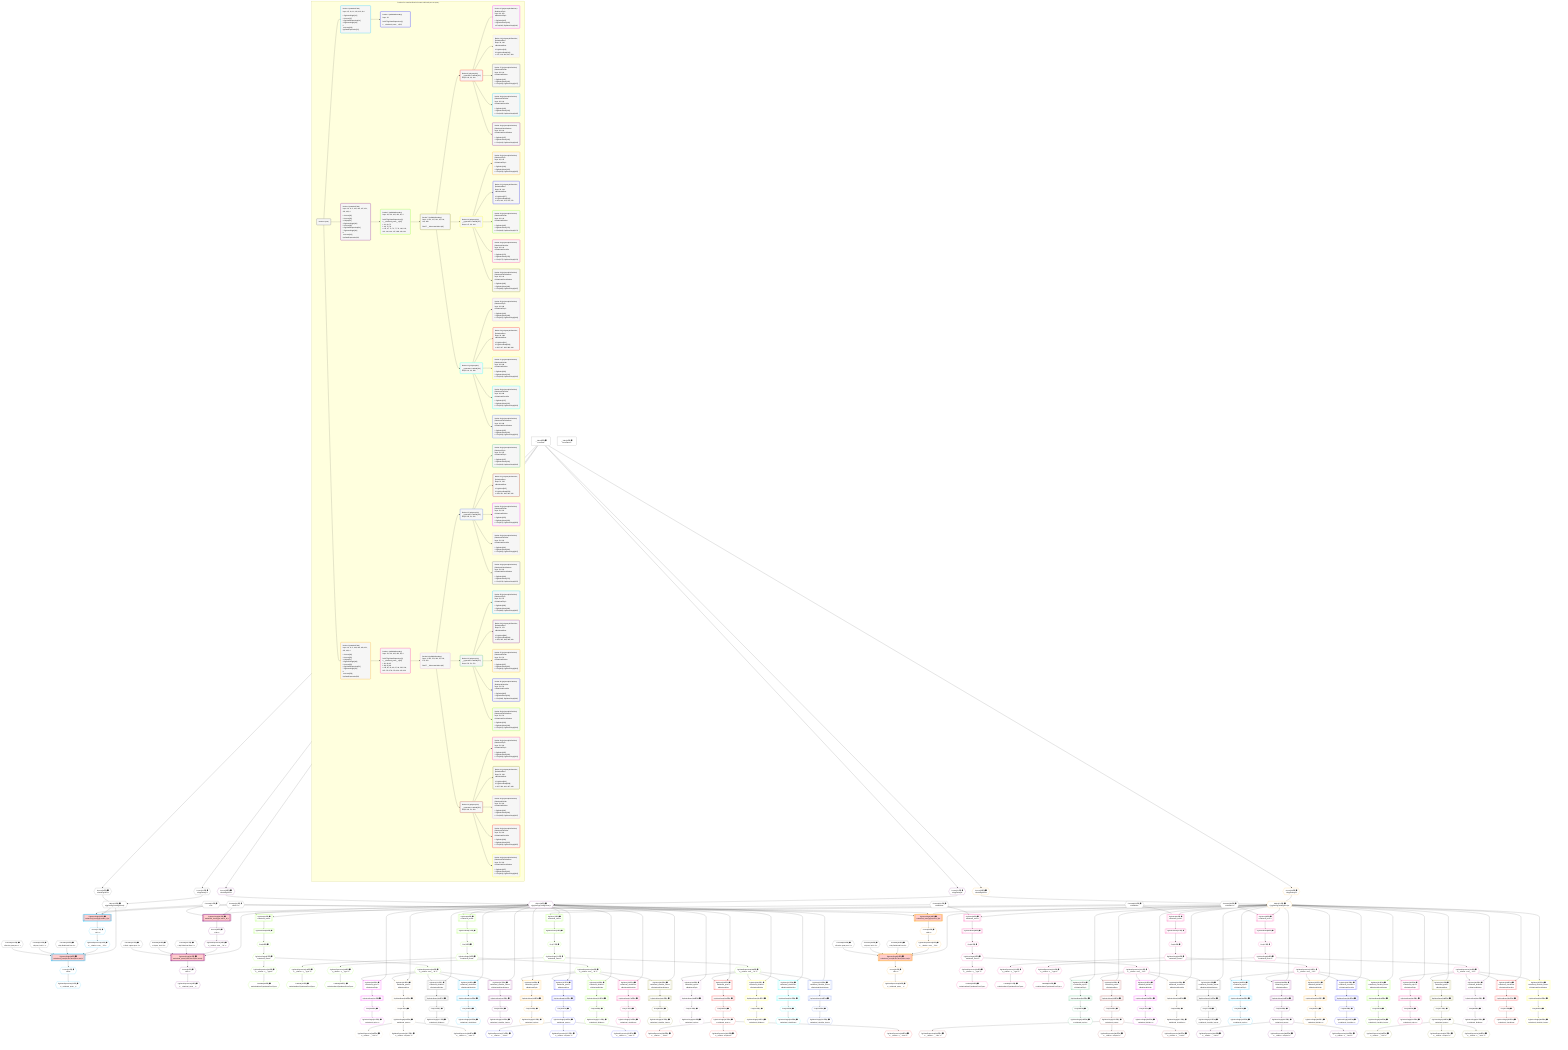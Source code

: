 %%{init: {'themeVariables': { 'fontSize': '12px'}}}%%
graph TD
    classDef path fill:#eee,stroke:#000,color:#000
    classDef plan fill:#fff,stroke-width:1px,color:#000
    classDef itemplan fill:#fff,stroke-width:2px,color:#000
    classDef unbatchedplan fill:#dff,stroke-width:1px,color:#000
    classDef sideeffectplan fill:#fcc,stroke-width:2px,color:#000
    classDef bucket fill:#f6f6f6,color:#000,stroke-width:2px,text-align:left

    subgraph "Buckets for mutations/basics/create-relational-post-no-query"
    Bucket0("Bucket 0 (root)"):::bucket
    Bucket1("Bucket 1 (mutationField)<br />Deps: 15, 10, 11, 412, 413, 414<br /><br />1: PgInsertSingle[12]<br />2: Access[17]<br />3: PgClassExpression[16]<br />4: PgInsertSingle[18]<br />5: <br />ᐳ: Access[23], PgClassExpression[22]"):::bucket
    Bucket2("Bucket 2 (mutationField)<br />Deps: 10, 11, 2, 415, 416, 417, 421, 422, 423, 4<br /><br />1: Access[31]<br />2: Access[32]<br />3: Object[33]<br />4: PgInsertSingle[30]<br />5: Access[35]<br />6: PgClassExpression[34]<br />7: PgInsertSingle[36]<br />8: <br />ᐳ: Access[41], PgClassExpression[40]"):::bucket
    Bucket3("Bucket 3 (mutationField)<br />Deps: 10, 11, 2, 418, 419, 420, 421, 422, 423, 4<br /><br />1: Access[49]<br />2: Access[50]<br />3: Object[51]<br />4: PgInsertSingle[48]<br />5: Access[53]<br />6: PgClassExpression[52]<br />7: PgInsertSingle[54]<br />8: <br />ᐳ: Access[59], PgClassExpression[58]"):::bucket
    Bucket4("Bucket 4 (nullableBoundary)<br />Deps: 22<br /><br />ROOT PgClassExpression{1}ᐸ__relational_posts__ᐳ[22]"):::bucket
    Bucket5("Bucket 5 (nullableBoundary)<br />Deps: 33, 421, 422, 423, 40, 4<br /><br />ROOT PgClassExpression{2}ᐸ__relational_posts__ᐳ[40]<br />1: 61, 69, 75<br />2: 66, 72, 78<br />ᐳ: 65, 67, 71, 73, 77, 79, 100, 102, 103, 144, 146, 147, 188, 190, 191"):::bucket
    Bucket6("Bucket 6 (nullableBoundary)<br />Deps: 51, 421, 422, 423, 58, 4<br /><br />ROOT PgClassExpression{3}ᐸ__relational_posts__ᐳ[58]<br />1: 81, 89, 95<br />2: 86, 92, 98<br />ᐳ: 85, 87, 91, 93, 97, 99, 232, 234, 235, 276, 278, 279, 320, 322, 323"):::bucket
    Bucket7("Bucket 7 (nullableBoundary)<br />Deps: 4, 103, 147, 191, 33, 100, 144, 188<br /><br />ROOT __ValueᐸrootValueᐳ[4]"):::bucket
    Bucket8("Bucket 8 (nullableBoundary)<br />Deps: 4, 235, 279, 323, 51, 232, 276, 320<br /><br />ROOT __ValueᐸrootValueᐳ[4]"):::bucket
    Bucket9("Bucket 9 (polymorphic)<br />__typename: Lambda[103]<br />Deps: 103, 33, 100"):::bucket
    Bucket10("Bucket 10 (polymorphic)<br />__typename: Lambda[147]<br />Deps: 147, 33, 144"):::bucket
    Bucket11("Bucket 11 (polymorphic)<br />__typename: Lambda[191]<br />Deps: 191, 33, 188"):::bucket
    Bucket12("Bucket 12 (polymorphic)<br />__typename: Lambda[235]<br />Deps: 235, 51, 232"):::bucket
    Bucket13("Bucket 13 (polymorphic)<br />__typename: Lambda[279]<br />Deps: 279, 51, 276"):::bucket
    Bucket14("Bucket 14 (polymorphic)<br />__typename: Lambda[323]<br />Deps: 323, 51, 320"):::bucket
    Bucket15("Bucket 15 (polymorphicPartition)<br />|RelationalTopic<br />Deps: 33, 100<br />ᐳRelationalTopic<br /><br />1: PgSelect[105]<br />2: PgSelectRows[110]<br />ᐳ: First[109], PgSelectSingle[111]"):::bucket
    Bucket16("Bucket 16 (polymorphicPartition)<br />|RelationalPost<br />Deps: 33, 100<br />ᐳRelationalPost<br /><br />1: PgSelect[113]<br />2: PgSelectRows[118]<br />ᐳ: 117, 119, 366, 367, 368"):::bucket
    Bucket17("Bucket 17 (polymorphicPartition)<br />|RelationalDivider<br />Deps: 33, 100<br />ᐳRelationalDivider<br /><br />1: PgSelect[121]<br />2: PgSelectRows[126]<br />ᐳ: First[125], PgSelectSingle[127]"):::bucket
    Bucket18("Bucket 18 (polymorphicPartition)<br />|RelationalChecklist<br />Deps: 33, 100<br />ᐳRelationalChecklist<br /><br />1: PgSelect[129]<br />2: PgSelectRows[134]<br />ᐳ: First[133], PgSelectSingle[135]"):::bucket
    Bucket19("Bucket 19 (polymorphicPartition)<br />|RelationalChecklistItem<br />Deps: 33, 100<br />ᐳRelationalChecklistItem<br /><br />1: PgSelect[137]<br />2: PgSelectRows[142]<br />ᐳ: First[141], PgSelectSingle[143]"):::bucket
    Bucket20("Bucket 20 (polymorphicPartition)<br />|RelationalTopic<br />Deps: 33, 144<br />ᐳRelationalTopic<br /><br />1: PgSelect[149]<br />2: PgSelectRows[154]<br />ᐳ: First[153], PgSelectSingle[155]"):::bucket
    Bucket21("Bucket 21 (polymorphicPartition)<br />|RelationalPost<br />Deps: 33, 144<br />ᐳRelationalPost<br /><br />1: PgSelect[157]<br />2: PgSelectRows[162]<br />ᐳ: 161, 163, 374, 375, 376"):::bucket
    Bucket22("Bucket 22 (polymorphicPartition)<br />|RelationalDivider<br />Deps: 33, 144<br />ᐳRelationalDivider<br /><br />1: PgSelect[165]<br />2: PgSelectRows[170]<br />ᐳ: First[169], PgSelectSingle[171]"):::bucket
    Bucket23("Bucket 23 (polymorphicPartition)<br />|RelationalChecklist<br />Deps: 33, 144<br />ᐳRelationalChecklist<br /><br />1: PgSelect[173]<br />2: PgSelectRows[178]<br />ᐳ: First[177], PgSelectSingle[179]"):::bucket
    Bucket24("Bucket 24 (polymorphicPartition)<br />|RelationalChecklistItem<br />Deps: 33, 144<br />ᐳRelationalChecklistItem<br /><br />1: PgSelect[181]<br />2: PgSelectRows[186]<br />ᐳ: First[185], PgSelectSingle[187]"):::bucket
    Bucket25("Bucket 25 (polymorphicPartition)<br />|RelationalTopic<br />Deps: 33, 188<br />ᐳRelationalTopic<br /><br />1: PgSelect[193]<br />2: PgSelectRows[198]<br />ᐳ: First[197], PgSelectSingle[199]"):::bucket
    Bucket26("Bucket 26 (polymorphicPartition)<br />|RelationalPost<br />Deps: 33, 188<br />ᐳRelationalPost<br /><br />1: PgSelect[201]<br />2: PgSelectRows[206]<br />ᐳ: 205, 207, 382, 383, 384"):::bucket
    Bucket27("Bucket 27 (polymorphicPartition)<br />|RelationalDivider<br />Deps: 33, 188<br />ᐳRelationalDivider<br /><br />1: PgSelect[209]<br />2: PgSelectRows[214]<br />ᐳ: First[213], PgSelectSingle[215]"):::bucket
    Bucket28("Bucket 28 (polymorphicPartition)<br />|RelationalChecklist<br />Deps: 33, 188<br />ᐳRelationalChecklist<br /><br />1: PgSelect[217]<br />2: PgSelectRows[222]<br />ᐳ: First[221], PgSelectSingle[223]"):::bucket
    Bucket29("Bucket 29 (polymorphicPartition)<br />|RelationalChecklistItem<br />Deps: 33, 188<br />ᐳRelationalChecklistItem<br /><br />1: PgSelect[225]<br />2: PgSelectRows[230]<br />ᐳ: First[229], PgSelectSingle[231]"):::bucket
    Bucket30("Bucket 30 (polymorphicPartition)<br />|RelationalTopic<br />Deps: 51, 232<br />ᐳRelationalTopic<br /><br />1: PgSelect[237]<br />2: PgSelectRows[242]<br />ᐳ: First[241], PgSelectSingle[243]"):::bucket
    Bucket31("Bucket 31 (polymorphicPartition)<br />|RelationalPost<br />Deps: 51, 232<br />ᐳRelationalPost<br /><br />1: PgSelect[245]<br />2: PgSelectRows[250]<br />ᐳ: 249, 251, 390, 391, 392"):::bucket
    Bucket32("Bucket 32 (polymorphicPartition)<br />|RelationalDivider<br />Deps: 51, 232<br />ᐳRelationalDivider<br /><br />1: PgSelect[253]<br />2: PgSelectRows[258]<br />ᐳ: First[257], PgSelectSingle[259]"):::bucket
    Bucket33("Bucket 33 (polymorphicPartition)<br />|RelationalChecklist<br />Deps: 51, 232<br />ᐳRelationalChecklist<br /><br />1: PgSelect[261]<br />2: PgSelectRows[266]<br />ᐳ: First[265], PgSelectSingle[267]"):::bucket
    Bucket34("Bucket 34 (polymorphicPartition)<br />|RelationalChecklistItem<br />Deps: 51, 232<br />ᐳRelationalChecklistItem<br /><br />1: PgSelect[269]<br />2: PgSelectRows[274]<br />ᐳ: First[273], PgSelectSingle[275]"):::bucket
    Bucket35("Bucket 35 (polymorphicPartition)<br />|RelationalTopic<br />Deps: 51, 276<br />ᐳRelationalTopic<br /><br />1: PgSelect[281]<br />2: PgSelectRows[286]<br />ᐳ: First[285], PgSelectSingle[287]"):::bucket
    Bucket36("Bucket 36 (polymorphicPartition)<br />|RelationalPost<br />Deps: 51, 276<br />ᐳRelationalPost<br /><br />1: PgSelect[289]<br />2: PgSelectRows[294]<br />ᐳ: 293, 295, 398, 399, 400"):::bucket
    Bucket37("Bucket 37 (polymorphicPartition)<br />|RelationalDivider<br />Deps: 51, 276<br />ᐳRelationalDivider<br /><br />1: PgSelect[297]<br />2: PgSelectRows[302]<br />ᐳ: First[301], PgSelectSingle[303]"):::bucket
    Bucket38("Bucket 38 (polymorphicPartition)<br />|RelationalChecklist<br />Deps: 51, 276<br />ᐳRelationalChecklist<br /><br />1: PgSelect[305]<br />2: PgSelectRows[310]<br />ᐳ: First[309], PgSelectSingle[311]"):::bucket
    Bucket39("Bucket 39 (polymorphicPartition)<br />|RelationalChecklistItem<br />Deps: 51, 276<br />ᐳRelationalChecklistItem<br /><br />1: PgSelect[313]<br />2: PgSelectRows[318]<br />ᐳ: First[317], PgSelectSingle[319]"):::bucket
    Bucket40("Bucket 40 (polymorphicPartition)<br />|RelationalTopic<br />Deps: 51, 320<br />ᐳRelationalTopic<br /><br />1: PgSelect[325]<br />2: PgSelectRows[330]<br />ᐳ: First[329], PgSelectSingle[331]"):::bucket
    Bucket41("Bucket 41 (polymorphicPartition)<br />|RelationalPost<br />Deps: 51, 320<br />ᐳRelationalPost<br /><br />1: PgSelect[333]<br />2: PgSelectRows[338]<br />ᐳ: 337, 339, 406, 407, 408"):::bucket
    Bucket42("Bucket 42 (polymorphicPartition)<br />|RelationalDivider<br />Deps: 51, 320<br />ᐳRelationalDivider<br /><br />1: PgSelect[341]<br />2: PgSelectRows[346]<br />ᐳ: First[345], PgSelectSingle[347]"):::bucket
    Bucket43("Bucket 43 (polymorphicPartition)<br />|RelationalChecklist<br />Deps: 51, 320<br />ᐳRelationalChecklist<br /><br />1: PgSelect[349]<br />2: PgSelectRows[354]<br />ᐳ: First[353], PgSelectSingle[355]"):::bucket
    Bucket44("Bucket 44 (polymorphicPartition)<br />|RelationalChecklistItem<br />Deps: 51, 320<br />ᐳRelationalChecklistItem<br /><br />1: PgSelect[357]<br />2: PgSelectRows[362]<br />ᐳ: First[361], PgSelectSingle[363]"):::bucket
    end
    Bucket0 --> Bucket1 & Bucket2 & Bucket3
    Bucket1 --> Bucket4
    Bucket2 --> Bucket5
    Bucket3 --> Bucket6
    Bucket5 --> Bucket7
    Bucket6 --> Bucket8
    Bucket7 --> Bucket9 & Bucket10 & Bucket11
    Bucket8 --> Bucket12 & Bucket13 & Bucket14
    Bucket9 --> Bucket15 & Bucket16 & Bucket17 & Bucket18 & Bucket19
    Bucket10 --> Bucket20 & Bucket21 & Bucket22 & Bucket23 & Bucket24
    Bucket11 --> Bucket25 & Bucket26 & Bucket27 & Bucket28 & Bucket29
    Bucket12 --> Bucket30 & Bucket31 & Bucket32 & Bucket33 & Bucket34
    Bucket13 --> Bucket35 & Bucket36 & Bucket37 & Bucket38 & Bucket39
    Bucket14 --> Bucket40 & Bucket41 & Bucket42 & Bucket43 & Bucket44

    %% plan dependencies
    Object15{{"Object[15∈0] ➊<br />ᐸ{pgSettings,withPgClient}ᐳ"}}:::plan
    Access13{{"Access[13∈0] ➊<br />ᐸ2.pgSettingsᐳ"}}:::plan
    Access14{{"Access[14∈0] ➊<br />ᐸ2.withPgClientᐳ"}}:::plan
    Access13 & Access14 --> Object15
    __Value2["__Value[2∈0] ➊<br />ᐸcontextᐳ"]:::plan
    __Value2 --> Access13
    __Value2 --> Access14
    __Value4["__Value[4∈0] ➊<br />ᐸrootValueᐳ"]:::plan
    Constant10{{"Constant[10∈0] ➊<br />ᐸ'POST'ᐳ"}}:::plan
    Constant11{{"Constant[11∈0] ➊<br />ᐸ2ᐳ"}}:::plan
    Constant412{{"Constant[412∈0] ➊<br />ᐸ'My Relational Post 1'ᐳ"}}:::plan
    Constant413{{"Constant[413∈0] ➊<br />ᐸ'A post, innit? 1'ᐳ"}}:::plan
    Constant414{{"Constant[414∈0] ➊<br />ᐸ'Such a great post. 1'ᐳ"}}:::plan
    Constant415{{"Constant[415∈0] ➊<br />ᐸ'My Relational Post 2'ᐳ"}}:::plan
    Constant416{{"Constant[416∈0] ➊<br />ᐸ'A post, innit? 2'ᐳ"}}:::plan
    Constant417{{"Constant[417∈0] ➊<br />ᐸ'Such a great post. 2'ᐳ"}}:::plan
    Constant418{{"Constant[418∈0] ➊<br />ᐸ'My Relational Post 3'ᐳ"}}:::plan
    Constant419{{"Constant[419∈0] ➊<br />ᐸ'A post, innit? 3'ᐳ"}}:::plan
    Constant420{{"Constant[420∈0] ➊<br />ᐸ'Such a great post. 3'ᐳ"}}:::plan
    Constant421{{"Constant[421∈0] ➊<br />ᐸ1000000ᐳ"}}:::plan
    Constant422{{"Constant[422∈0] ➊<br />ᐸ1000001ᐳ"}}:::plan
    Constant423{{"Constant[423∈0] ➊<br />ᐸ1000002ᐳ"}}:::plan
    PgInsertSingle18[["PgInsertSingle[18∈1] ➊<br />ᐸrelational_posts(id,title,description,note)ᐳ"]]:::sideeffectplan
    PgClassExpression16{{"PgClassExpression[16∈1] ➊<br />ᐸ__relation...ems__.”id”ᐳ"}}:::plan
    Object15 & PgClassExpression16 & Constant412 & Constant413 & Constant414 --> PgInsertSingle18
    PgInsertSingle12[["PgInsertSingle[12∈1] ➊<br />ᐸrelational_items(type,author_id)ᐳ"]]:::sideeffectplan
    Object15 & Constant10 & Constant11 --> PgInsertSingle12
    Access17{{"Access[17∈1] ➊<br />ᐸ12.tᐳ"}}:::plan
    Access17 --> PgClassExpression16
    PgInsertSingle12 --> Access17
    PgClassExpression22{{"PgClassExpression[22∈1] ➊<br />ᐸ__relational_posts__ᐳ"}}:::plan
    Access23{{"Access[23∈1] ➊<br />ᐸ18.tᐳ"}}:::plan
    Access23 --> PgClassExpression22
    PgInsertSingle18 --> Access23
    PgInsertSingle36[["PgInsertSingle[36∈2] ➊<br />ᐸrelational_posts(id,title,description,note)ᐳ"]]:::sideeffectplan
    Object33{{"Object[33∈2] ➊<br />ᐸ{pgSettings,withPgClient}ᐳ"}}:::plan
    PgClassExpression34{{"PgClassExpression[34∈2] ➊<br />ᐸ__relation...ems__.”id”ᐳ"}}:::plan
    Object33 & PgClassExpression34 & Constant415 & Constant416 & Constant417 --> PgInsertSingle36
    PgInsertSingle30[["PgInsertSingle[30∈2] ➊<br />ᐸrelational_items(type,author_id)ᐳ"]]:::sideeffectplan
    Object33 & Constant10 & Constant11 --> PgInsertSingle30
    Access31{{"Access[31∈2] ➊<br />ᐸ2.pgSettingsᐳ"}}:::plan
    Access32{{"Access[32∈2] ➊<br />ᐸ2.withPgClientᐳ"}}:::plan
    Access31 & Access32 --> Object33
    __Value2 --> Access31
    __Value2 --> Access32
    Access35{{"Access[35∈2] ➊<br />ᐸ30.tᐳ"}}:::plan
    Access35 --> PgClassExpression34
    PgInsertSingle30 --> Access35
    PgClassExpression40{{"PgClassExpression[40∈2] ➊<br />ᐸ__relational_posts__ᐳ"}}:::plan
    Access41{{"Access[41∈2] ➊<br />ᐸ36.tᐳ"}}:::plan
    Access41 --> PgClassExpression40
    PgInsertSingle36 --> Access41
    PgSelect61[["PgSelect[61∈5] ➊<br />ᐸrelational_itemsᐳ"]]:::plan
    Object33 & Constant421 --> PgSelect61
    PgSelect69[["PgSelect[69∈5] ➊<br />ᐸrelational_itemsᐳ"]]:::plan
    Object33 & Constant422 --> PgSelect69
    PgSelect75[["PgSelect[75∈5] ➊<br />ᐸrelational_itemsᐳ"]]:::plan
    Object33 & Constant423 --> PgSelect75
    First65{{"First[65∈5] ➊"}}:::plan
    PgSelectRows66[["PgSelectRows[66∈5] ➊"]]:::plan
    PgSelectRows66 --> First65
    PgSelect61 --> PgSelectRows66
    PgSelectSingle67{{"PgSelectSingle[67∈5] ➊<br />ᐸrelational_itemsᐳ"}}:::plan
    First65 --> PgSelectSingle67
    First71{{"First[71∈5] ➊"}}:::plan
    PgSelectRows72[["PgSelectRows[72∈5] ➊"]]:::plan
    PgSelectRows72 --> First71
    PgSelect69 --> PgSelectRows72
    PgSelectSingle73{{"PgSelectSingle[73∈5] ➊<br />ᐸrelational_itemsᐳ"}}:::plan
    First71 --> PgSelectSingle73
    First77{{"First[77∈5] ➊"}}:::plan
    PgSelectRows78[["PgSelectRows[78∈5] ➊"]]:::plan
    PgSelectRows78 --> First77
    PgSelect75 --> PgSelectRows78
    PgSelectSingle79{{"PgSelectSingle[79∈5] ➊<br />ᐸrelational_itemsᐳ"}}:::plan
    First77 --> PgSelectSingle79
    PgClassExpression100{{"PgClassExpression[100∈5] ➊<br />ᐸ__relation...ems__.”id”ᐳ"}}:::plan
    PgSelectSingle67 --> PgClassExpression100
    PgClassExpression102{{"PgClassExpression[102∈5] ➊<br />ᐸ__relation...s__.”type”ᐳ"}}:::plan
    PgSelectSingle67 --> PgClassExpression102
    Lambda103{{"Lambda[103∈5] ➊<br />ᐸrelationalItemTypeNameFromTypeᐳ"}}:::plan
    PgClassExpression102 --> Lambda103
    PgClassExpression144{{"PgClassExpression[144∈5] ➊<br />ᐸ__relation...ems__.”id”ᐳ"}}:::plan
    PgSelectSingle73 --> PgClassExpression144
    PgClassExpression146{{"PgClassExpression[146∈5] ➊<br />ᐸ__relation...s__.”type”ᐳ"}}:::plan
    PgSelectSingle73 --> PgClassExpression146
    Lambda147{{"Lambda[147∈5] ➊<br />ᐸrelationalItemTypeNameFromTypeᐳ"}}:::plan
    PgClassExpression146 --> Lambda147
    PgClassExpression188{{"PgClassExpression[188∈5] ➊<br />ᐸ__relation...ems__.”id”ᐳ"}}:::plan
    PgSelectSingle79 --> PgClassExpression188
    PgClassExpression190{{"PgClassExpression[190∈5] ➊<br />ᐸ__relation...s__.”type”ᐳ"}}:::plan
    PgSelectSingle79 --> PgClassExpression190
    Lambda191{{"Lambda[191∈5] ➊<br />ᐸrelationalItemTypeNameFromTypeᐳ"}}:::plan
    PgClassExpression190 --> Lambda191
    PgSelect105[["PgSelect[105∈15] ➊<br />ᐸrelational_topicsᐳ<br />ᐳRelationalTopic"]]:::plan
    Object33 & PgClassExpression100 --> PgSelect105
    First109{{"First[109∈15] ➊^"}}:::plan
    PgSelectRows110[["PgSelectRows[110∈15] ➊^"]]:::plan
    PgSelectRows110 --> First109
    PgSelect105 --> PgSelectRows110
    PgSelectSingle111{{"PgSelectSingle[111∈15] ➊^<br />ᐸrelational_topicsᐳ"}}:::plan
    First109 --> PgSelectSingle111
    PgSelect113[["PgSelect[113∈16] ➊<br />ᐸrelational_postsᐳ<br />ᐳRelationalPost"]]:::plan
    Object33 & PgClassExpression100 --> PgSelect113
    First117{{"First[117∈16] ➊^"}}:::plan
    PgSelectRows118[["PgSelectRows[118∈16] ➊^"]]:::plan
    PgSelectRows118 --> First117
    PgSelect113 --> PgSelectRows118
    PgSelectSingle119{{"PgSelectSingle[119∈16] ➊^<br />ᐸrelational_postsᐳ"}}:::plan
    First117 --> PgSelectSingle119
    PgClassExpression366{{"PgClassExpression[366∈16] ➊^<br />ᐸ__relation...__.”title”ᐳ"}}:::plan
    PgSelectSingle119 --> PgClassExpression366
    PgClassExpression367{{"PgClassExpression[367∈16] ➊^<br />ᐸ__relation...scription”ᐳ"}}:::plan
    PgSelectSingle119 --> PgClassExpression367
    PgClassExpression368{{"PgClassExpression[368∈16] ➊^<br />ᐸ__relation...s__.”note”ᐳ"}}:::plan
    PgSelectSingle119 --> PgClassExpression368
    PgSelect121[["PgSelect[121∈17] ➊<br />ᐸrelational_dividersᐳ<br />ᐳRelationalDivider"]]:::plan
    Object33 & PgClassExpression100 --> PgSelect121
    First125{{"First[125∈17] ➊^"}}:::plan
    PgSelectRows126[["PgSelectRows[126∈17] ➊^"]]:::plan
    PgSelectRows126 --> First125
    PgSelect121 --> PgSelectRows126
    PgSelectSingle127{{"PgSelectSingle[127∈17] ➊^<br />ᐸrelational_dividersᐳ"}}:::plan
    First125 --> PgSelectSingle127
    PgSelect129[["PgSelect[129∈18] ➊<br />ᐸrelational_checklistsᐳ<br />ᐳRelationalChecklist"]]:::plan
    Object33 & PgClassExpression100 --> PgSelect129
    First133{{"First[133∈18] ➊^"}}:::plan
    PgSelectRows134[["PgSelectRows[134∈18] ➊^"]]:::plan
    PgSelectRows134 --> First133
    PgSelect129 --> PgSelectRows134
    PgSelectSingle135{{"PgSelectSingle[135∈18] ➊^<br />ᐸrelational_checklistsᐳ"}}:::plan
    First133 --> PgSelectSingle135
    PgSelect137[["PgSelect[137∈19] ➊<br />ᐸrelational_checklist_itemsᐳ<br />ᐳRelationalChecklistItem"]]:::plan
    Object33 & PgClassExpression100 --> PgSelect137
    First141{{"First[141∈19] ➊^"}}:::plan
    PgSelectRows142[["PgSelectRows[142∈19] ➊^"]]:::plan
    PgSelectRows142 --> First141
    PgSelect137 --> PgSelectRows142
    PgSelectSingle143{{"PgSelectSingle[143∈19] ➊^<br />ᐸrelational_checklist_itemsᐳ"}}:::plan
    First141 --> PgSelectSingle143
    PgSelect149[["PgSelect[149∈20] ➊<br />ᐸrelational_topicsᐳ<br />ᐳRelationalTopic"]]:::plan
    Object33 & PgClassExpression144 --> PgSelect149
    First153{{"First[153∈20] ➊^"}}:::plan
    PgSelectRows154[["PgSelectRows[154∈20] ➊^"]]:::plan
    PgSelectRows154 --> First153
    PgSelect149 --> PgSelectRows154
    PgSelectSingle155{{"PgSelectSingle[155∈20] ➊^<br />ᐸrelational_topicsᐳ"}}:::plan
    First153 --> PgSelectSingle155
    PgSelect157[["PgSelect[157∈21] ➊<br />ᐸrelational_postsᐳ<br />ᐳRelationalPost"]]:::plan
    Object33 & PgClassExpression144 --> PgSelect157
    First161{{"First[161∈21] ➊^"}}:::plan
    PgSelectRows162[["PgSelectRows[162∈21] ➊^"]]:::plan
    PgSelectRows162 --> First161
    PgSelect157 --> PgSelectRows162
    PgSelectSingle163{{"PgSelectSingle[163∈21] ➊^<br />ᐸrelational_postsᐳ"}}:::plan
    First161 --> PgSelectSingle163
    PgClassExpression374{{"PgClassExpression[374∈21] ➊^<br />ᐸ__relation...__.”title”ᐳ"}}:::plan
    PgSelectSingle163 --> PgClassExpression374
    PgClassExpression375{{"PgClassExpression[375∈21] ➊^<br />ᐸ__relation...scription”ᐳ"}}:::plan
    PgSelectSingle163 --> PgClassExpression375
    PgClassExpression376{{"PgClassExpression[376∈21] ➊^<br />ᐸ__relation...s__.”note”ᐳ"}}:::plan
    PgSelectSingle163 --> PgClassExpression376
    PgSelect165[["PgSelect[165∈22] ➊<br />ᐸrelational_dividersᐳ<br />ᐳRelationalDivider"]]:::plan
    Object33 & PgClassExpression144 --> PgSelect165
    First169{{"First[169∈22] ➊^"}}:::plan
    PgSelectRows170[["PgSelectRows[170∈22] ➊^"]]:::plan
    PgSelectRows170 --> First169
    PgSelect165 --> PgSelectRows170
    PgSelectSingle171{{"PgSelectSingle[171∈22] ➊^<br />ᐸrelational_dividersᐳ"}}:::plan
    First169 --> PgSelectSingle171
    PgSelect173[["PgSelect[173∈23] ➊<br />ᐸrelational_checklistsᐳ<br />ᐳRelationalChecklist"]]:::plan
    Object33 & PgClassExpression144 --> PgSelect173
    First177{{"First[177∈23] ➊^"}}:::plan
    PgSelectRows178[["PgSelectRows[178∈23] ➊^"]]:::plan
    PgSelectRows178 --> First177
    PgSelect173 --> PgSelectRows178
    PgSelectSingle179{{"PgSelectSingle[179∈23] ➊^<br />ᐸrelational_checklistsᐳ"}}:::plan
    First177 --> PgSelectSingle179
    PgSelect181[["PgSelect[181∈24] ➊<br />ᐸrelational_checklist_itemsᐳ<br />ᐳRelationalChecklistItem"]]:::plan
    Object33 & PgClassExpression144 --> PgSelect181
    First185{{"First[185∈24] ➊^"}}:::plan
    PgSelectRows186[["PgSelectRows[186∈24] ➊^"]]:::plan
    PgSelectRows186 --> First185
    PgSelect181 --> PgSelectRows186
    PgSelectSingle187{{"PgSelectSingle[187∈24] ➊^<br />ᐸrelational_checklist_itemsᐳ"}}:::plan
    First185 --> PgSelectSingle187
    PgSelect193[["PgSelect[193∈25] ➊<br />ᐸrelational_topicsᐳ<br />ᐳRelationalTopic"]]:::plan
    Object33 & PgClassExpression188 --> PgSelect193
    First197{{"First[197∈25] ➊^"}}:::plan
    PgSelectRows198[["PgSelectRows[198∈25] ➊^"]]:::plan
    PgSelectRows198 --> First197
    PgSelect193 --> PgSelectRows198
    PgSelectSingle199{{"PgSelectSingle[199∈25] ➊^<br />ᐸrelational_topicsᐳ"}}:::plan
    First197 --> PgSelectSingle199
    PgSelect201[["PgSelect[201∈26] ➊<br />ᐸrelational_postsᐳ<br />ᐳRelationalPost"]]:::plan
    Object33 & PgClassExpression188 --> PgSelect201
    First205{{"First[205∈26] ➊^"}}:::plan
    PgSelectRows206[["PgSelectRows[206∈26] ➊^"]]:::plan
    PgSelectRows206 --> First205
    PgSelect201 --> PgSelectRows206
    PgSelectSingle207{{"PgSelectSingle[207∈26] ➊^<br />ᐸrelational_postsᐳ"}}:::plan
    First205 --> PgSelectSingle207
    PgClassExpression382{{"PgClassExpression[382∈26] ➊^<br />ᐸ__relation...__.”title”ᐳ"}}:::plan
    PgSelectSingle207 --> PgClassExpression382
    PgClassExpression383{{"PgClassExpression[383∈26] ➊^<br />ᐸ__relation...scription”ᐳ"}}:::plan
    PgSelectSingle207 --> PgClassExpression383
    PgClassExpression384{{"PgClassExpression[384∈26] ➊^<br />ᐸ__relation...s__.”note”ᐳ"}}:::plan
    PgSelectSingle207 --> PgClassExpression384
    PgSelect209[["PgSelect[209∈27] ➊<br />ᐸrelational_dividersᐳ<br />ᐳRelationalDivider"]]:::plan
    Object33 & PgClassExpression188 --> PgSelect209
    First213{{"First[213∈27] ➊^"}}:::plan
    PgSelectRows214[["PgSelectRows[214∈27] ➊^"]]:::plan
    PgSelectRows214 --> First213
    PgSelect209 --> PgSelectRows214
    PgSelectSingle215{{"PgSelectSingle[215∈27] ➊^<br />ᐸrelational_dividersᐳ"}}:::plan
    First213 --> PgSelectSingle215
    PgSelect217[["PgSelect[217∈28] ➊<br />ᐸrelational_checklistsᐳ<br />ᐳRelationalChecklist"]]:::plan
    Object33 & PgClassExpression188 --> PgSelect217
    First221{{"First[221∈28] ➊^"}}:::plan
    PgSelectRows222[["PgSelectRows[222∈28] ➊^"]]:::plan
    PgSelectRows222 --> First221
    PgSelect217 --> PgSelectRows222
    PgSelectSingle223{{"PgSelectSingle[223∈28] ➊^<br />ᐸrelational_checklistsᐳ"}}:::plan
    First221 --> PgSelectSingle223
    PgSelect225[["PgSelect[225∈29] ➊<br />ᐸrelational_checklist_itemsᐳ<br />ᐳRelationalChecklistItem"]]:::plan
    Object33 & PgClassExpression188 --> PgSelect225
    First229{{"First[229∈29] ➊^"}}:::plan
    PgSelectRows230[["PgSelectRows[230∈29] ➊^"]]:::plan
    PgSelectRows230 --> First229
    PgSelect225 --> PgSelectRows230
    PgSelectSingle231{{"PgSelectSingle[231∈29] ➊^<br />ᐸrelational_checklist_itemsᐳ"}}:::plan
    First229 --> PgSelectSingle231
    PgInsertSingle54[["PgInsertSingle[54∈3] ➊<br />ᐸrelational_posts(id,title,description,note)ᐳ"]]:::sideeffectplan
    Object51{{"Object[51∈3] ➊<br />ᐸ{pgSettings,withPgClient}ᐳ"}}:::plan
    PgClassExpression52{{"PgClassExpression[52∈3] ➊<br />ᐸ__relation...ems__.”id”ᐳ"}}:::plan
    Object51 & PgClassExpression52 & Constant418 & Constant419 & Constant420 --> PgInsertSingle54
    PgInsertSingle48[["PgInsertSingle[48∈3] ➊<br />ᐸrelational_items(type,author_id)ᐳ"]]:::sideeffectplan
    Object51 & Constant10 & Constant11 --> PgInsertSingle48
    Access49{{"Access[49∈3] ➊<br />ᐸ2.pgSettingsᐳ"}}:::plan
    Access50{{"Access[50∈3] ➊<br />ᐸ2.withPgClientᐳ"}}:::plan
    Access49 & Access50 --> Object51
    __Value2 --> Access49
    __Value2 --> Access50
    Access53{{"Access[53∈3] ➊<br />ᐸ48.tᐳ"}}:::plan
    Access53 --> PgClassExpression52
    PgInsertSingle48 --> Access53
    PgClassExpression58{{"PgClassExpression[58∈3] ➊<br />ᐸ__relational_posts__ᐳ"}}:::plan
    Access59{{"Access[59∈3] ➊<br />ᐸ54.tᐳ"}}:::plan
    Access59 --> PgClassExpression58
    PgInsertSingle54 --> Access59
    PgSelect81[["PgSelect[81∈6] ➊<br />ᐸrelational_itemsᐳ"]]:::plan
    Object51 & Constant421 --> PgSelect81
    PgSelect89[["PgSelect[89∈6] ➊<br />ᐸrelational_itemsᐳ"]]:::plan
    Object51 & Constant422 --> PgSelect89
    PgSelect95[["PgSelect[95∈6] ➊<br />ᐸrelational_itemsᐳ"]]:::plan
    Object51 & Constant423 --> PgSelect95
    First85{{"First[85∈6] ➊"}}:::plan
    PgSelectRows86[["PgSelectRows[86∈6] ➊"]]:::plan
    PgSelectRows86 --> First85
    PgSelect81 --> PgSelectRows86
    PgSelectSingle87{{"PgSelectSingle[87∈6] ➊<br />ᐸrelational_itemsᐳ"}}:::plan
    First85 --> PgSelectSingle87
    First91{{"First[91∈6] ➊"}}:::plan
    PgSelectRows92[["PgSelectRows[92∈6] ➊"]]:::plan
    PgSelectRows92 --> First91
    PgSelect89 --> PgSelectRows92
    PgSelectSingle93{{"PgSelectSingle[93∈6] ➊<br />ᐸrelational_itemsᐳ"}}:::plan
    First91 --> PgSelectSingle93
    First97{{"First[97∈6] ➊"}}:::plan
    PgSelectRows98[["PgSelectRows[98∈6] ➊"]]:::plan
    PgSelectRows98 --> First97
    PgSelect95 --> PgSelectRows98
    PgSelectSingle99{{"PgSelectSingle[99∈6] ➊<br />ᐸrelational_itemsᐳ"}}:::plan
    First97 --> PgSelectSingle99
    PgClassExpression232{{"PgClassExpression[232∈6] ➊<br />ᐸ__relation...ems__.”id”ᐳ"}}:::plan
    PgSelectSingle87 --> PgClassExpression232
    PgClassExpression234{{"PgClassExpression[234∈6] ➊<br />ᐸ__relation...s__.”type”ᐳ"}}:::plan
    PgSelectSingle87 --> PgClassExpression234
    Lambda235{{"Lambda[235∈6] ➊<br />ᐸrelationalItemTypeNameFromTypeᐳ"}}:::plan
    PgClassExpression234 --> Lambda235
    PgClassExpression276{{"PgClassExpression[276∈6] ➊<br />ᐸ__relation...ems__.”id”ᐳ"}}:::plan
    PgSelectSingle93 --> PgClassExpression276
    PgClassExpression278{{"PgClassExpression[278∈6] ➊<br />ᐸ__relation...s__.”type”ᐳ"}}:::plan
    PgSelectSingle93 --> PgClassExpression278
    Lambda279{{"Lambda[279∈6] ➊<br />ᐸrelationalItemTypeNameFromTypeᐳ"}}:::plan
    PgClassExpression278 --> Lambda279
    PgClassExpression320{{"PgClassExpression[320∈6] ➊<br />ᐸ__relation...ems__.”id”ᐳ"}}:::plan
    PgSelectSingle99 --> PgClassExpression320
    PgClassExpression322{{"PgClassExpression[322∈6] ➊<br />ᐸ__relation...s__.”type”ᐳ"}}:::plan
    PgSelectSingle99 --> PgClassExpression322
    Lambda323{{"Lambda[323∈6] ➊<br />ᐸrelationalItemTypeNameFromTypeᐳ"}}:::plan
    PgClassExpression322 --> Lambda323
    PgSelect237[["PgSelect[237∈30] ➊<br />ᐸrelational_topicsᐳ<br />ᐳRelationalTopic"]]:::plan
    Object51 & PgClassExpression232 --> PgSelect237
    First241{{"First[241∈30] ➊^"}}:::plan
    PgSelectRows242[["PgSelectRows[242∈30] ➊^"]]:::plan
    PgSelectRows242 --> First241
    PgSelect237 --> PgSelectRows242
    PgSelectSingle243{{"PgSelectSingle[243∈30] ➊^<br />ᐸrelational_topicsᐳ"}}:::plan
    First241 --> PgSelectSingle243
    PgSelect245[["PgSelect[245∈31] ➊<br />ᐸrelational_postsᐳ<br />ᐳRelationalPost"]]:::plan
    Object51 & PgClassExpression232 --> PgSelect245
    First249{{"First[249∈31] ➊^"}}:::plan
    PgSelectRows250[["PgSelectRows[250∈31] ➊^"]]:::plan
    PgSelectRows250 --> First249
    PgSelect245 --> PgSelectRows250
    PgSelectSingle251{{"PgSelectSingle[251∈31] ➊^<br />ᐸrelational_postsᐳ"}}:::plan
    First249 --> PgSelectSingle251
    PgClassExpression390{{"PgClassExpression[390∈31] ➊^<br />ᐸ__relation...__.”title”ᐳ"}}:::plan
    PgSelectSingle251 --> PgClassExpression390
    PgClassExpression391{{"PgClassExpression[391∈31] ➊^<br />ᐸ__relation...scription”ᐳ"}}:::plan
    PgSelectSingle251 --> PgClassExpression391
    PgClassExpression392{{"PgClassExpression[392∈31] ➊^<br />ᐸ__relation...s__.”note”ᐳ"}}:::plan
    PgSelectSingle251 --> PgClassExpression392
    PgSelect253[["PgSelect[253∈32] ➊<br />ᐸrelational_dividersᐳ<br />ᐳRelationalDivider"]]:::plan
    Object51 & PgClassExpression232 --> PgSelect253
    First257{{"First[257∈32] ➊^"}}:::plan
    PgSelectRows258[["PgSelectRows[258∈32] ➊^"]]:::plan
    PgSelectRows258 --> First257
    PgSelect253 --> PgSelectRows258
    PgSelectSingle259{{"PgSelectSingle[259∈32] ➊^<br />ᐸrelational_dividersᐳ"}}:::plan
    First257 --> PgSelectSingle259
    PgSelect261[["PgSelect[261∈33] ➊<br />ᐸrelational_checklistsᐳ<br />ᐳRelationalChecklist"]]:::plan
    Object51 & PgClassExpression232 --> PgSelect261
    First265{{"First[265∈33] ➊^"}}:::plan
    PgSelectRows266[["PgSelectRows[266∈33] ➊^"]]:::plan
    PgSelectRows266 --> First265
    PgSelect261 --> PgSelectRows266
    PgSelectSingle267{{"PgSelectSingle[267∈33] ➊^<br />ᐸrelational_checklistsᐳ"}}:::plan
    First265 --> PgSelectSingle267
    PgSelect269[["PgSelect[269∈34] ➊<br />ᐸrelational_checklist_itemsᐳ<br />ᐳRelationalChecklistItem"]]:::plan
    Object51 & PgClassExpression232 --> PgSelect269
    First273{{"First[273∈34] ➊^"}}:::plan
    PgSelectRows274[["PgSelectRows[274∈34] ➊^"]]:::plan
    PgSelectRows274 --> First273
    PgSelect269 --> PgSelectRows274
    PgSelectSingle275{{"PgSelectSingle[275∈34] ➊^<br />ᐸrelational_checklist_itemsᐳ"}}:::plan
    First273 --> PgSelectSingle275
    PgSelect281[["PgSelect[281∈35] ➊<br />ᐸrelational_topicsᐳ<br />ᐳRelationalTopic"]]:::plan
    Object51 & PgClassExpression276 --> PgSelect281
    First285{{"First[285∈35] ➊^"}}:::plan
    PgSelectRows286[["PgSelectRows[286∈35] ➊^"]]:::plan
    PgSelectRows286 --> First285
    PgSelect281 --> PgSelectRows286
    PgSelectSingle287{{"PgSelectSingle[287∈35] ➊^<br />ᐸrelational_topicsᐳ"}}:::plan
    First285 --> PgSelectSingle287
    PgSelect289[["PgSelect[289∈36] ➊<br />ᐸrelational_postsᐳ<br />ᐳRelationalPost"]]:::plan
    Object51 & PgClassExpression276 --> PgSelect289
    First293{{"First[293∈36] ➊^"}}:::plan
    PgSelectRows294[["PgSelectRows[294∈36] ➊^"]]:::plan
    PgSelectRows294 --> First293
    PgSelect289 --> PgSelectRows294
    PgSelectSingle295{{"PgSelectSingle[295∈36] ➊^<br />ᐸrelational_postsᐳ"}}:::plan
    First293 --> PgSelectSingle295
    PgClassExpression398{{"PgClassExpression[398∈36] ➊^<br />ᐸ__relation...__.”title”ᐳ"}}:::plan
    PgSelectSingle295 --> PgClassExpression398
    PgClassExpression399{{"PgClassExpression[399∈36] ➊^<br />ᐸ__relation...scription”ᐳ"}}:::plan
    PgSelectSingle295 --> PgClassExpression399
    PgClassExpression400{{"PgClassExpression[400∈36] ➊^<br />ᐸ__relation...s__.”note”ᐳ"}}:::plan
    PgSelectSingle295 --> PgClassExpression400
    PgSelect297[["PgSelect[297∈37] ➊<br />ᐸrelational_dividersᐳ<br />ᐳRelationalDivider"]]:::plan
    Object51 & PgClassExpression276 --> PgSelect297
    First301{{"First[301∈37] ➊^"}}:::plan
    PgSelectRows302[["PgSelectRows[302∈37] ➊^"]]:::plan
    PgSelectRows302 --> First301
    PgSelect297 --> PgSelectRows302
    PgSelectSingle303{{"PgSelectSingle[303∈37] ➊^<br />ᐸrelational_dividersᐳ"}}:::plan
    First301 --> PgSelectSingle303
    PgSelect305[["PgSelect[305∈38] ➊<br />ᐸrelational_checklistsᐳ<br />ᐳRelationalChecklist"]]:::plan
    Object51 & PgClassExpression276 --> PgSelect305
    First309{{"First[309∈38] ➊^"}}:::plan
    PgSelectRows310[["PgSelectRows[310∈38] ➊^"]]:::plan
    PgSelectRows310 --> First309
    PgSelect305 --> PgSelectRows310
    PgSelectSingle311{{"PgSelectSingle[311∈38] ➊^<br />ᐸrelational_checklistsᐳ"}}:::plan
    First309 --> PgSelectSingle311
    PgSelect313[["PgSelect[313∈39] ➊<br />ᐸrelational_checklist_itemsᐳ<br />ᐳRelationalChecklistItem"]]:::plan
    Object51 & PgClassExpression276 --> PgSelect313
    First317{{"First[317∈39] ➊^"}}:::plan
    PgSelectRows318[["PgSelectRows[318∈39] ➊^"]]:::plan
    PgSelectRows318 --> First317
    PgSelect313 --> PgSelectRows318
    PgSelectSingle319{{"PgSelectSingle[319∈39] ➊^<br />ᐸrelational_checklist_itemsᐳ"}}:::plan
    First317 --> PgSelectSingle319
    PgSelect325[["PgSelect[325∈40] ➊<br />ᐸrelational_topicsᐳ<br />ᐳRelationalTopic"]]:::plan
    Object51 & PgClassExpression320 --> PgSelect325
    First329{{"First[329∈40] ➊^"}}:::plan
    PgSelectRows330[["PgSelectRows[330∈40] ➊^"]]:::plan
    PgSelectRows330 --> First329
    PgSelect325 --> PgSelectRows330
    PgSelectSingle331{{"PgSelectSingle[331∈40] ➊^<br />ᐸrelational_topicsᐳ"}}:::plan
    First329 --> PgSelectSingle331
    PgSelect333[["PgSelect[333∈41] ➊<br />ᐸrelational_postsᐳ<br />ᐳRelationalPost"]]:::plan
    Object51 & PgClassExpression320 --> PgSelect333
    First337{{"First[337∈41] ➊^"}}:::plan
    PgSelectRows338[["PgSelectRows[338∈41] ➊^"]]:::plan
    PgSelectRows338 --> First337
    PgSelect333 --> PgSelectRows338
    PgSelectSingle339{{"PgSelectSingle[339∈41] ➊^<br />ᐸrelational_postsᐳ"}}:::plan
    First337 --> PgSelectSingle339
    PgClassExpression406{{"PgClassExpression[406∈41] ➊^<br />ᐸ__relation...__.”title”ᐳ"}}:::plan
    PgSelectSingle339 --> PgClassExpression406
    PgClassExpression407{{"PgClassExpression[407∈41] ➊^<br />ᐸ__relation...scription”ᐳ"}}:::plan
    PgSelectSingle339 --> PgClassExpression407
    PgClassExpression408{{"PgClassExpression[408∈41] ➊^<br />ᐸ__relation...s__.”note”ᐳ"}}:::plan
    PgSelectSingle339 --> PgClassExpression408
    PgSelect341[["PgSelect[341∈42] ➊<br />ᐸrelational_dividersᐳ<br />ᐳRelationalDivider"]]:::plan
    Object51 & PgClassExpression320 --> PgSelect341
    First345{{"First[345∈42] ➊^"}}:::plan
    PgSelectRows346[["PgSelectRows[346∈42] ➊^"]]:::plan
    PgSelectRows346 --> First345
    PgSelect341 --> PgSelectRows346
    PgSelectSingle347{{"PgSelectSingle[347∈42] ➊^<br />ᐸrelational_dividersᐳ"}}:::plan
    First345 --> PgSelectSingle347
    PgSelect349[["PgSelect[349∈43] ➊<br />ᐸrelational_checklistsᐳ<br />ᐳRelationalChecklist"]]:::plan
    Object51 & PgClassExpression320 --> PgSelect349
    First353{{"First[353∈43] ➊^"}}:::plan
    PgSelectRows354[["PgSelectRows[354∈43] ➊^"]]:::plan
    PgSelectRows354 --> First353
    PgSelect349 --> PgSelectRows354
    PgSelectSingle355{{"PgSelectSingle[355∈43] ➊^<br />ᐸrelational_checklistsᐳ"}}:::plan
    First353 --> PgSelectSingle355
    PgSelect357[["PgSelect[357∈44] ➊<br />ᐸrelational_checklist_itemsᐳ<br />ᐳRelationalChecklistItem"]]:::plan
    Object51 & PgClassExpression320 --> PgSelect357
    First361{{"First[361∈44] ➊^"}}:::plan
    PgSelectRows362[["PgSelectRows[362∈44] ➊^"]]:::plan
    PgSelectRows362 --> First361
    PgSelect357 --> PgSelectRows362
    PgSelectSingle363{{"PgSelectSingle[363∈44] ➊^<br />ᐸrelational_checklist_itemsᐳ"}}:::plan
    First361 --> PgSelectSingle363

    %% define steps
    classDef bucket0 stroke:#696969
    class Bucket0,__Value2,__Value4,Constant10,Constant11,Access13,Access14,Object15,Constant412,Constant413,Constant414,Constant415,Constant416,Constant417,Constant418,Constant419,Constant420,Constant421,Constant422,Constant423 bucket0
    classDef bucket1 stroke:#00bfff
    class Bucket1,PgInsertSingle12,PgClassExpression16,Access17,PgInsertSingle18,PgClassExpression22,Access23 bucket1
    classDef bucket2 stroke:#7f007f
    class Bucket2,PgInsertSingle30,Access31,Access32,Object33,PgClassExpression34,Access35,PgInsertSingle36,PgClassExpression40,Access41 bucket2
    classDef bucket3 stroke:#ffa500
    class Bucket3,PgInsertSingle48,Access49,Access50,Object51,PgClassExpression52,Access53,PgInsertSingle54,PgClassExpression58,Access59 bucket3
    classDef bucket4 stroke:#0000ff
    class Bucket4 bucket4
    classDef bucket5 stroke:#7fff00
    class Bucket5,PgSelect61,First65,PgSelectRows66,PgSelectSingle67,PgSelect69,First71,PgSelectRows72,PgSelectSingle73,PgSelect75,First77,PgSelectRows78,PgSelectSingle79,PgClassExpression100,PgClassExpression102,Lambda103,PgClassExpression144,PgClassExpression146,Lambda147,PgClassExpression188,PgClassExpression190,Lambda191 bucket5
    classDef bucket6 stroke:#ff1493
    class Bucket6,PgSelect81,First85,PgSelectRows86,PgSelectSingle87,PgSelect89,First91,PgSelectRows92,PgSelectSingle93,PgSelect95,First97,PgSelectRows98,PgSelectSingle99,PgClassExpression232,PgClassExpression234,Lambda235,PgClassExpression276,PgClassExpression278,Lambda279,PgClassExpression320,PgClassExpression322,Lambda323 bucket6
    classDef bucket7 stroke:#808000
    class Bucket7 bucket7
    classDef bucket8 stroke:#dda0dd
    class Bucket8 bucket8
    classDef bucket9 stroke:#ff0000
    class Bucket9 bucket9
    classDef bucket10 stroke:#ffff00
    class Bucket10 bucket10
    classDef bucket11 stroke:#00ffff
    class Bucket11 bucket11
    classDef bucket12 stroke:#4169e1
    class Bucket12 bucket12
    classDef bucket13 stroke:#3cb371
    class Bucket13 bucket13
    classDef bucket14 stroke:#a52a2a
    class Bucket14 bucket14
    classDef bucket15 stroke:#ff00ff
    class Bucket15,PgSelect105,First109,PgSelectRows110,PgSelectSingle111 bucket15
    classDef bucket16 stroke:#f5deb3
    class Bucket16,PgSelect113,First117,PgSelectRows118,PgSelectSingle119,PgClassExpression366,PgClassExpression367,PgClassExpression368 bucket16
    classDef bucket17 stroke:#696969
    class Bucket17,PgSelect121,First125,PgSelectRows126,PgSelectSingle127 bucket17
    classDef bucket18 stroke:#00bfff
    class Bucket18,PgSelect129,First133,PgSelectRows134,PgSelectSingle135 bucket18
    classDef bucket19 stroke:#7f007f
    class Bucket19,PgSelect137,First141,PgSelectRows142,PgSelectSingle143 bucket19
    classDef bucket20 stroke:#ffa500
    class Bucket20,PgSelect149,First153,PgSelectRows154,PgSelectSingle155 bucket20
    classDef bucket21 stroke:#0000ff
    class Bucket21,PgSelect157,First161,PgSelectRows162,PgSelectSingle163,PgClassExpression374,PgClassExpression375,PgClassExpression376 bucket21
    classDef bucket22 stroke:#7fff00
    class Bucket22,PgSelect165,First169,PgSelectRows170,PgSelectSingle171 bucket22
    classDef bucket23 stroke:#ff1493
    class Bucket23,PgSelect173,First177,PgSelectRows178,PgSelectSingle179 bucket23
    classDef bucket24 stroke:#808000
    class Bucket24,PgSelect181,First185,PgSelectRows186,PgSelectSingle187 bucket24
    classDef bucket25 stroke:#dda0dd
    class Bucket25,PgSelect193,First197,PgSelectRows198,PgSelectSingle199 bucket25
    classDef bucket26 stroke:#ff0000
    class Bucket26,PgSelect201,First205,PgSelectRows206,PgSelectSingle207,PgClassExpression382,PgClassExpression383,PgClassExpression384 bucket26
    classDef bucket27 stroke:#ffff00
    class Bucket27,PgSelect209,First213,PgSelectRows214,PgSelectSingle215 bucket27
    classDef bucket28 stroke:#00ffff
    class Bucket28,PgSelect217,First221,PgSelectRows222,PgSelectSingle223 bucket28
    classDef bucket29 stroke:#4169e1
    class Bucket29,PgSelect225,First229,PgSelectRows230,PgSelectSingle231 bucket29
    classDef bucket30 stroke:#3cb371
    class Bucket30,PgSelect237,First241,PgSelectRows242,PgSelectSingle243 bucket30
    classDef bucket31 stroke:#a52a2a
    class Bucket31,PgSelect245,First249,PgSelectRows250,PgSelectSingle251,PgClassExpression390,PgClassExpression391,PgClassExpression392 bucket31
    classDef bucket32 stroke:#ff00ff
    class Bucket32,PgSelect253,First257,PgSelectRows258,PgSelectSingle259 bucket32
    classDef bucket33 stroke:#f5deb3
    class Bucket33,PgSelect261,First265,PgSelectRows266,PgSelectSingle267 bucket33
    classDef bucket34 stroke:#696969
    class Bucket34,PgSelect269,First273,PgSelectRows274,PgSelectSingle275 bucket34
    classDef bucket35 stroke:#00bfff
    class Bucket35,PgSelect281,First285,PgSelectRows286,PgSelectSingle287 bucket35
    classDef bucket36 stroke:#7f007f
    class Bucket36,PgSelect289,First293,PgSelectRows294,PgSelectSingle295,PgClassExpression398,PgClassExpression399,PgClassExpression400 bucket36
    classDef bucket37 stroke:#ffa500
    class Bucket37,PgSelect297,First301,PgSelectRows302,PgSelectSingle303 bucket37
    classDef bucket38 stroke:#0000ff
    class Bucket38,PgSelect305,First309,PgSelectRows310,PgSelectSingle311 bucket38
    classDef bucket39 stroke:#7fff00
    class Bucket39,PgSelect313,First317,PgSelectRows318,PgSelectSingle319 bucket39
    classDef bucket40 stroke:#ff1493
    class Bucket40,PgSelect325,First329,PgSelectRows330,PgSelectSingle331 bucket40
    classDef bucket41 stroke:#808000
    class Bucket41,PgSelect333,First337,PgSelectRows338,PgSelectSingle339,PgClassExpression406,PgClassExpression407,PgClassExpression408 bucket41
    classDef bucket42 stroke:#dda0dd
    class Bucket42,PgSelect341,First345,PgSelectRows346,PgSelectSingle347 bucket42
    classDef bucket43 stroke:#ff0000
    class Bucket43,PgSelect349,First353,PgSelectRows354,PgSelectSingle355 bucket43
    classDef bucket44 stroke:#ffff00
    class Bucket44,PgSelect357,First361,PgSelectRows362,PgSelectSingle363 bucket44